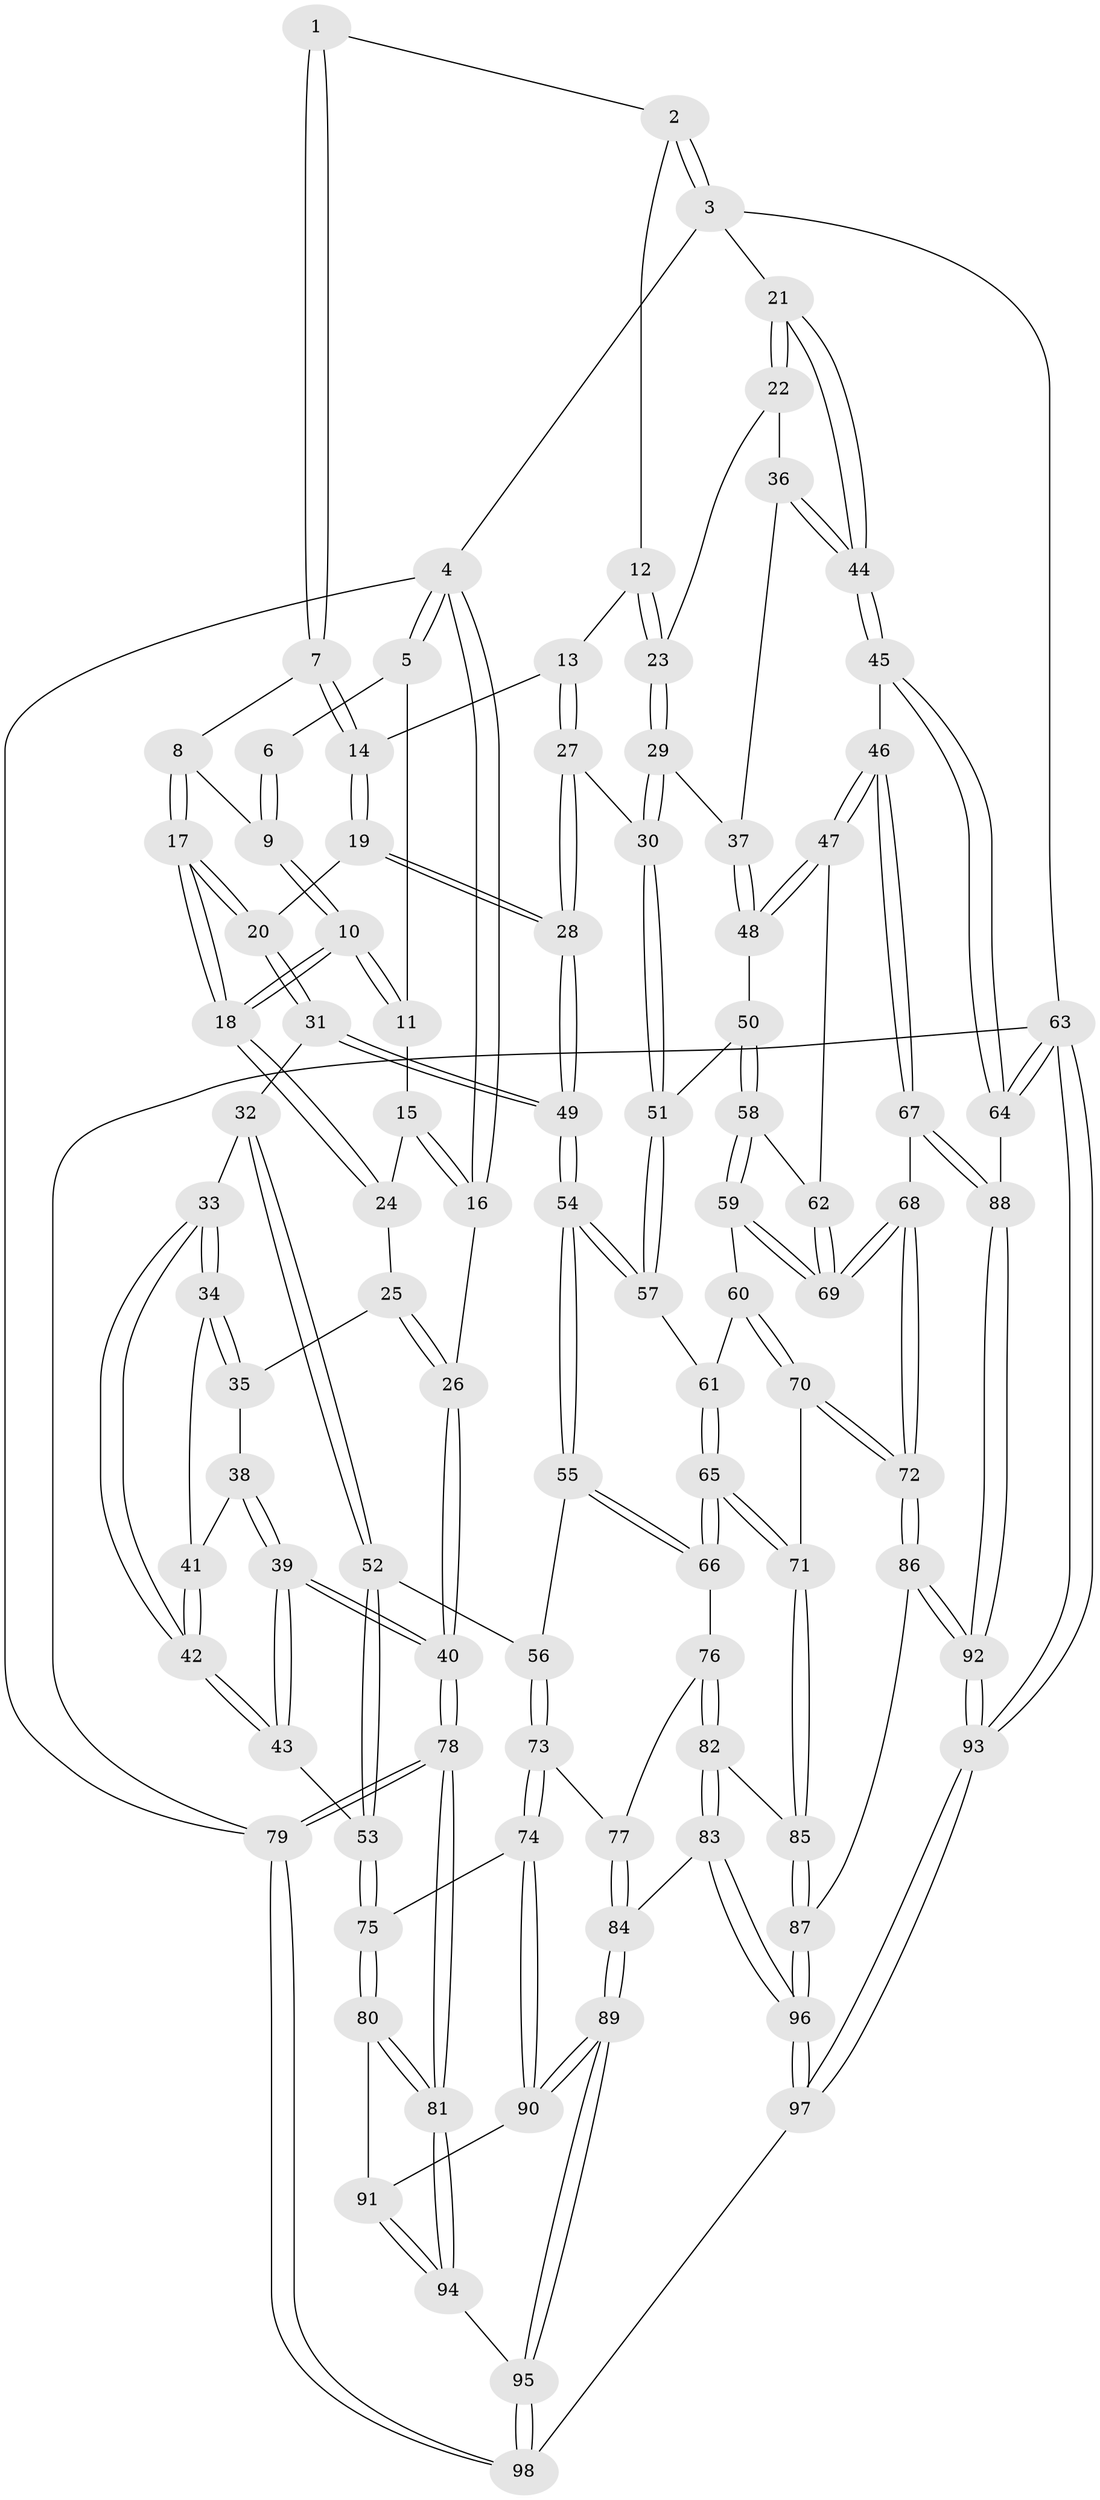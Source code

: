 // coarse degree distribution, {3: 0.07352941176470588, 4: 0.3235294117647059, 8: 0.014705882352941176, 5: 0.38235294117647056, 6: 0.19117647058823528, 7: 0.014705882352941176}
// Generated by graph-tools (version 1.1) at 2025/21/03/04/25 18:21:14]
// undirected, 98 vertices, 242 edges
graph export_dot {
graph [start="1"]
  node [color=gray90,style=filled];
  1 [pos="+0.48667820955327096+0"];
  2 [pos="+0.7857314894427598+0"];
  3 [pos="+1+0"];
  4 [pos="+0+0"];
  5 [pos="+0.18389640708516478+0"];
  6 [pos="+0.29880485686211344+0"];
  7 [pos="+0.47535500081999194+0.0839476755713874"];
  8 [pos="+0.3901967117057801+0.08522220971388166"];
  9 [pos="+0.3326951122062431+0"];
  10 [pos="+0.2520511208024601+0.1445830452474243"];
  11 [pos="+0.19064772331936533+0.05879663932880876"];
  12 [pos="+0.6902785083548925+0.027725468439963184"];
  13 [pos="+0.5913991776815652+0.14839577172357138"];
  14 [pos="+0.5634284905718621+0.14629340884723777"];
  15 [pos="+0.04368500543929724+0.13021008121206143"];
  16 [pos="+0+0"];
  17 [pos="+0.29659272688041377+0.2132137137567187"];
  18 [pos="+0.2704549933003659+0.19552015010990179"];
  19 [pos="+0.43454123122571975+0.23178822089811718"];
  20 [pos="+0.30363939505904025+0.22745192615453932"];
  21 [pos="+1+0"];
  22 [pos="+0.8996362039424463+0.20281213685176303"];
  23 [pos="+0.8153067940181766+0.21415286775864364"];
  24 [pos="+0.13297700982915964+0.20554729760099472"];
  25 [pos="+0.11518511070262119+0.2505459752948249"];
  26 [pos="+0+0.36535842373218247"];
  27 [pos="+0.633981353061285+0.2717178508272083"];
  28 [pos="+0.5100968688076664+0.36307760974652936"];
  29 [pos="+0.7507442918304494+0.2829749133693402"];
  30 [pos="+0.7115956816134814+0.31929277159311054"];
  31 [pos="+0.2992710252010205+0.2694818709243388"];
  32 [pos="+0.2783709594758019+0.32555702172002987"];
  33 [pos="+0.20996245764269822+0.3507050209538805"];
  34 [pos="+0.1882569505373477+0.3337381550416468"];
  35 [pos="+0.1156214151543235+0.25334020210756025"];
  36 [pos="+0.9139186463689397+0.27496991299989293"];
  37 [pos="+0.8944227822835541+0.31552953398584593"];
  38 [pos="+0.10927997735904106+0.3003818061917987"];
  39 [pos="+0+0.5043386748299928"];
  40 [pos="+0+0.5018576419547692"];
  41 [pos="+0.11522038631524868+0.3069542737353981"];
  42 [pos="+0.15003696260632476+0.39874683912953546"];
  43 [pos="+0.037168948223938354+0.5230769192040157"];
  44 [pos="+1+0.4482677152307009"];
  45 [pos="+1+0.5140820537926822"];
  46 [pos="+1+0.5153554240017573"];
  47 [pos="+0.941176911076606+0.4775672780738784"];
  48 [pos="+0.8709929103497965+0.3874639783632462"];
  49 [pos="+0.49508821258700475+0.3945321642636032"];
  50 [pos="+0.7240695954142492+0.3494656195041623"];
  51 [pos="+0.7194513781345606+0.34180559940581173"];
  52 [pos="+0.3291239688514615+0.4647056589135351"];
  53 [pos="+0.1019525454309301+0.5589089165141541"];
  54 [pos="+0.48862145536477825+0.4447499095139529"];
  55 [pos="+0.4885492744722129+0.44479929741459245"];
  56 [pos="+0.39446985847092164+0.5023122491466695"];
  57 [pos="+0.5447265932855366+0.47065165538029474"];
  58 [pos="+0.7207285143975821+0.5056206327053103"];
  59 [pos="+0.7171008981115624+0.5115036973655378"];
  60 [pos="+0.6686571699725614+0.5328815088567388"];
  61 [pos="+0.5472484272575469+0.4728283401803231"];
  62 [pos="+0.9166034162210267+0.48733522630189335"];
  63 [pos="+1+1"];
  64 [pos="+1+0.6384334335713364"];
  65 [pos="+0.549773333250993+0.676193668939503"];
  66 [pos="+0.5464552308102998+0.676469370064007"];
  67 [pos="+0.8176290440629158+0.7093804008848436"];
  68 [pos="+0.812104566642781+0.7091177621640292"];
  69 [pos="+0.7976680971553832+0.631357346704072"];
  70 [pos="+0.6195157394104851+0.652130844184201"];
  71 [pos="+0.5595897246668381+0.677402960102578"];
  72 [pos="+0.7757582756920584+0.7344159344467694"];
  73 [pos="+0.3942052711269388+0.6560046667738161"];
  74 [pos="+0.3886966618463664+0.6609222033940425"];
  75 [pos="+0.16854251740230794+0.6505954877755913"];
  76 [pos="+0.5385979837890211+0.6775665717205994"];
  77 [pos="+0.4583079194092741+0.6687038410644867"];
  78 [pos="+0+1"];
  79 [pos="+0+1"];
  80 [pos="+0.1566014988681884+0.7976191465258861"];
  81 [pos="+0+1"];
  82 [pos="+0.5014060746713676+0.8582835862880728"];
  83 [pos="+0.4955346542487225+0.8672268862117632"];
  84 [pos="+0.49534378409144836+0.8673223299217958"];
  85 [pos="+0.602718172472689+0.7843103749169821"];
  86 [pos="+0.767938336976001+0.7546557030467721"];
  87 [pos="+0.68100676523513+0.8463081958541656"];
  88 [pos="+0.9199192026942119+0.7728276517426874"];
  89 [pos="+0.4532889191002878+0.8946436243675673"];
  90 [pos="+0.3665849691303186+0.7750714253381793"];
  91 [pos="+0.2638995128372019+0.8333464033290484"];
  92 [pos="+0.9826485031033826+1"];
  93 [pos="+1+1"];
  94 [pos="+0.2845041754661801+0.917789674400782"];
  95 [pos="+0.41598750872647444+1"];
  96 [pos="+0.6717765409501729+0.9013786700217895"];
  97 [pos="+0.7443997300679243+1"];
  98 [pos="+0.4311634015038361+1"];
  1 -- 2;
  1 -- 7;
  1 -- 7;
  2 -- 3;
  2 -- 3;
  2 -- 12;
  3 -- 4;
  3 -- 21;
  3 -- 63;
  4 -- 5;
  4 -- 5;
  4 -- 16;
  4 -- 16;
  4 -- 79;
  5 -- 6;
  5 -- 11;
  6 -- 9;
  6 -- 9;
  7 -- 8;
  7 -- 14;
  7 -- 14;
  8 -- 9;
  8 -- 17;
  8 -- 17;
  9 -- 10;
  9 -- 10;
  10 -- 11;
  10 -- 11;
  10 -- 18;
  10 -- 18;
  11 -- 15;
  12 -- 13;
  12 -- 23;
  12 -- 23;
  13 -- 14;
  13 -- 27;
  13 -- 27;
  14 -- 19;
  14 -- 19;
  15 -- 16;
  15 -- 16;
  15 -- 24;
  16 -- 26;
  17 -- 18;
  17 -- 18;
  17 -- 20;
  17 -- 20;
  18 -- 24;
  18 -- 24;
  19 -- 20;
  19 -- 28;
  19 -- 28;
  20 -- 31;
  20 -- 31;
  21 -- 22;
  21 -- 22;
  21 -- 44;
  21 -- 44;
  22 -- 23;
  22 -- 36;
  23 -- 29;
  23 -- 29;
  24 -- 25;
  25 -- 26;
  25 -- 26;
  25 -- 35;
  26 -- 40;
  26 -- 40;
  27 -- 28;
  27 -- 28;
  27 -- 30;
  28 -- 49;
  28 -- 49;
  29 -- 30;
  29 -- 30;
  29 -- 37;
  30 -- 51;
  30 -- 51;
  31 -- 32;
  31 -- 49;
  31 -- 49;
  32 -- 33;
  32 -- 52;
  32 -- 52;
  33 -- 34;
  33 -- 34;
  33 -- 42;
  33 -- 42;
  34 -- 35;
  34 -- 35;
  34 -- 41;
  35 -- 38;
  36 -- 37;
  36 -- 44;
  36 -- 44;
  37 -- 48;
  37 -- 48;
  38 -- 39;
  38 -- 39;
  38 -- 41;
  39 -- 40;
  39 -- 40;
  39 -- 43;
  39 -- 43;
  40 -- 78;
  40 -- 78;
  41 -- 42;
  41 -- 42;
  42 -- 43;
  42 -- 43;
  43 -- 53;
  44 -- 45;
  44 -- 45;
  45 -- 46;
  45 -- 64;
  45 -- 64;
  46 -- 47;
  46 -- 47;
  46 -- 67;
  46 -- 67;
  47 -- 48;
  47 -- 48;
  47 -- 62;
  48 -- 50;
  49 -- 54;
  49 -- 54;
  50 -- 51;
  50 -- 58;
  50 -- 58;
  51 -- 57;
  51 -- 57;
  52 -- 53;
  52 -- 53;
  52 -- 56;
  53 -- 75;
  53 -- 75;
  54 -- 55;
  54 -- 55;
  54 -- 57;
  54 -- 57;
  55 -- 56;
  55 -- 66;
  55 -- 66;
  56 -- 73;
  56 -- 73;
  57 -- 61;
  58 -- 59;
  58 -- 59;
  58 -- 62;
  59 -- 60;
  59 -- 69;
  59 -- 69;
  60 -- 61;
  60 -- 70;
  60 -- 70;
  61 -- 65;
  61 -- 65;
  62 -- 69;
  62 -- 69;
  63 -- 64;
  63 -- 64;
  63 -- 93;
  63 -- 93;
  63 -- 79;
  64 -- 88;
  65 -- 66;
  65 -- 66;
  65 -- 71;
  65 -- 71;
  66 -- 76;
  67 -- 68;
  67 -- 88;
  67 -- 88;
  68 -- 69;
  68 -- 69;
  68 -- 72;
  68 -- 72;
  70 -- 71;
  70 -- 72;
  70 -- 72;
  71 -- 85;
  71 -- 85;
  72 -- 86;
  72 -- 86;
  73 -- 74;
  73 -- 74;
  73 -- 77;
  74 -- 75;
  74 -- 90;
  74 -- 90;
  75 -- 80;
  75 -- 80;
  76 -- 77;
  76 -- 82;
  76 -- 82;
  77 -- 84;
  77 -- 84;
  78 -- 79;
  78 -- 79;
  78 -- 81;
  78 -- 81;
  79 -- 98;
  79 -- 98;
  80 -- 81;
  80 -- 81;
  80 -- 91;
  81 -- 94;
  81 -- 94;
  82 -- 83;
  82 -- 83;
  82 -- 85;
  83 -- 84;
  83 -- 96;
  83 -- 96;
  84 -- 89;
  84 -- 89;
  85 -- 87;
  85 -- 87;
  86 -- 87;
  86 -- 92;
  86 -- 92;
  87 -- 96;
  87 -- 96;
  88 -- 92;
  88 -- 92;
  89 -- 90;
  89 -- 90;
  89 -- 95;
  89 -- 95;
  90 -- 91;
  91 -- 94;
  91 -- 94;
  92 -- 93;
  92 -- 93;
  93 -- 97;
  93 -- 97;
  94 -- 95;
  95 -- 98;
  95 -- 98;
  96 -- 97;
  96 -- 97;
  97 -- 98;
}
